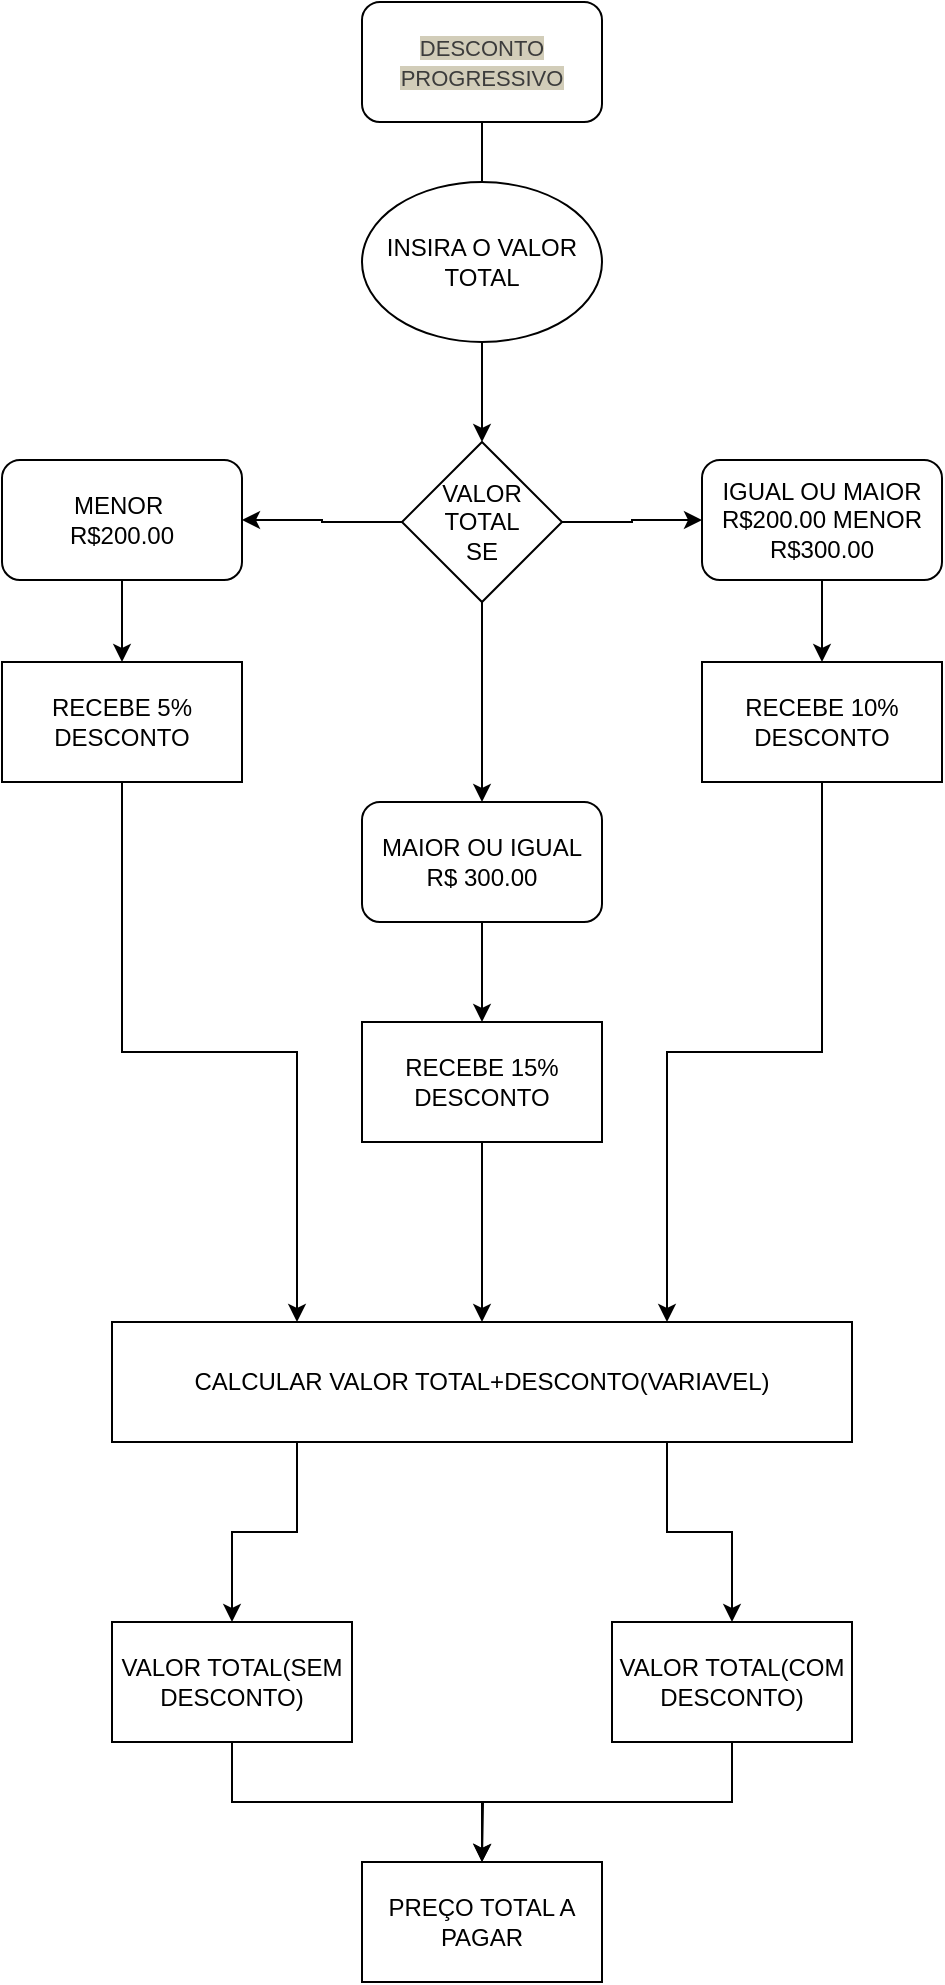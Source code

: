 <mxfile version="24.7.10">
  <diagram name="Página-1" id="yytNhT0nvlnZiS-gLX5F">
    <mxGraphModel dx="1434" dy="1907" grid="1" gridSize="10" guides="1" tooltips="1" connect="1" arrows="1" fold="1" page="1" pageScale="1" pageWidth="827" pageHeight="1169" math="0" shadow="0">
      <root>
        <mxCell id="0" />
        <mxCell id="1" parent="0" />
        <mxCell id="7jsGjqTthMeM8hmRn1to-34" value="" style="edgeStyle=orthogonalEdgeStyle;rounded=0;orthogonalLoop=1;jettySize=auto;html=1;" edge="1" parent="1" source="7jsGjqTthMeM8hmRn1to-1" target="7jsGjqTthMeM8hmRn1to-6">
          <mxGeometry relative="1" as="geometry" />
        </mxCell>
        <mxCell id="7jsGjqTthMeM8hmRn1to-1" value="&lt;span style=&quot;color: rgb(60, 60, 60); font-family: tahoma, sans-serif; font-size: 11px; text-align: justify; background-color: rgb(210, 205, 185);&quot;&gt;DESCONTO PROGRESSIVO&lt;/span&gt;" style="rounded=1;whiteSpace=wrap;html=1;" vertex="1" parent="1">
          <mxGeometry x="340" y="-50" width="120" height="60" as="geometry" />
        </mxCell>
        <mxCell id="7jsGjqTthMeM8hmRn1to-9" value="" style="edgeStyle=orthogonalEdgeStyle;rounded=0;orthogonalLoop=1;jettySize=auto;html=1;" edge="1" parent="1" source="7jsGjqTthMeM8hmRn1to-6" target="7jsGjqTthMeM8hmRn1to-8">
          <mxGeometry relative="1" as="geometry" />
        </mxCell>
        <mxCell id="7jsGjqTthMeM8hmRn1to-10" value="" style="edgeStyle=orthogonalEdgeStyle;rounded=0;orthogonalLoop=1;jettySize=auto;html=1;" edge="1" parent="1" source="7jsGjqTthMeM8hmRn1to-6" target="7jsGjqTthMeM8hmRn1to-7">
          <mxGeometry relative="1" as="geometry" />
        </mxCell>
        <mxCell id="7jsGjqTthMeM8hmRn1to-20" value="" style="edgeStyle=orthogonalEdgeStyle;rounded=0;orthogonalLoop=1;jettySize=auto;html=1;" edge="1" parent="1" source="7jsGjqTthMeM8hmRn1to-6">
          <mxGeometry relative="1" as="geometry">
            <mxPoint x="400" y="350" as="targetPoint" />
          </mxGeometry>
        </mxCell>
        <mxCell id="7jsGjqTthMeM8hmRn1to-6" value="VALOR TOTAL&lt;div&gt;SE&lt;/div&gt;" style="rhombus;whiteSpace=wrap;html=1;" vertex="1" parent="1">
          <mxGeometry x="360" y="170" width="80" height="80" as="geometry" />
        </mxCell>
        <mxCell id="7jsGjqTthMeM8hmRn1to-12" value="" style="edgeStyle=orthogonalEdgeStyle;rounded=0;orthogonalLoop=1;jettySize=auto;html=1;" edge="1" parent="1" source="7jsGjqTthMeM8hmRn1to-7" target="7jsGjqTthMeM8hmRn1to-11">
          <mxGeometry relative="1" as="geometry" />
        </mxCell>
        <mxCell id="7jsGjqTthMeM8hmRn1to-7" value="MENOR&amp;nbsp;&lt;div&gt;R$200.00&lt;/div&gt;" style="rounded=1;whiteSpace=wrap;html=1;" vertex="1" parent="1">
          <mxGeometry x="160" y="179" width="120" height="60" as="geometry" />
        </mxCell>
        <mxCell id="7jsGjqTthMeM8hmRn1to-18" value="" style="edgeStyle=orthogonalEdgeStyle;rounded=0;orthogonalLoop=1;jettySize=auto;html=1;" edge="1" parent="1" source="7jsGjqTthMeM8hmRn1to-8" target="7jsGjqTthMeM8hmRn1to-13">
          <mxGeometry relative="1" as="geometry" />
        </mxCell>
        <mxCell id="7jsGjqTthMeM8hmRn1to-8" value="IGUAL OU MAIOR R$200.00 MENOR R$300.00" style="rounded=1;whiteSpace=wrap;html=1;" vertex="1" parent="1">
          <mxGeometry x="510" y="179" width="120" height="60" as="geometry" />
        </mxCell>
        <mxCell id="7jsGjqTthMeM8hmRn1to-44" style="edgeStyle=orthogonalEdgeStyle;rounded=0;orthogonalLoop=1;jettySize=auto;html=1;exitX=0.5;exitY=1;exitDx=0;exitDy=0;entryX=0.25;entryY=0;entryDx=0;entryDy=0;" edge="1" parent="1" source="7jsGjqTthMeM8hmRn1to-11" target="7jsGjqTthMeM8hmRn1to-41">
          <mxGeometry relative="1" as="geometry" />
        </mxCell>
        <mxCell id="7jsGjqTthMeM8hmRn1to-11" value="RECEBE 5%&lt;div&gt;DESCONTO&lt;/div&gt;" style="rounded=0;whiteSpace=wrap;html=1;" vertex="1" parent="1">
          <mxGeometry x="160" y="280" width="120" height="60" as="geometry" />
        </mxCell>
        <mxCell id="7jsGjqTthMeM8hmRn1to-43" style="edgeStyle=orthogonalEdgeStyle;rounded=0;orthogonalLoop=1;jettySize=auto;html=1;exitX=0.5;exitY=1;exitDx=0;exitDy=0;entryX=0.75;entryY=0;entryDx=0;entryDy=0;" edge="1" parent="1" source="7jsGjqTthMeM8hmRn1to-13" target="7jsGjqTthMeM8hmRn1to-41">
          <mxGeometry relative="1" as="geometry" />
        </mxCell>
        <mxCell id="7jsGjqTthMeM8hmRn1to-13" value="RECEBE 10%&lt;div&gt;DESCONTO&lt;/div&gt;" style="rounded=0;whiteSpace=wrap;html=1;" vertex="1" parent="1">
          <mxGeometry x="510" y="280" width="120" height="60" as="geometry" />
        </mxCell>
        <mxCell id="7jsGjqTthMeM8hmRn1to-33" value="" style="edgeStyle=orthogonalEdgeStyle;rounded=0;orthogonalLoop=1;jettySize=auto;html=1;" edge="1" parent="1" source="7jsGjqTthMeM8hmRn1to-21" target="7jsGjqTthMeM8hmRn1to-32">
          <mxGeometry relative="1" as="geometry" />
        </mxCell>
        <mxCell id="7jsGjqTthMeM8hmRn1to-21" value="MAIOR OU IGUAL R$ 300.00" style="rounded=1;whiteSpace=wrap;html=1;" vertex="1" parent="1">
          <mxGeometry x="340" y="350" width="120" height="60" as="geometry" />
        </mxCell>
        <mxCell id="7jsGjqTthMeM8hmRn1to-45" style="edgeStyle=orthogonalEdgeStyle;rounded=0;orthogonalLoop=1;jettySize=auto;html=1;exitX=0.5;exitY=1;exitDx=0;exitDy=0;entryX=0.5;entryY=0;entryDx=0;entryDy=0;" edge="1" parent="1" source="7jsGjqTthMeM8hmRn1to-32" target="7jsGjqTthMeM8hmRn1to-41">
          <mxGeometry relative="1" as="geometry" />
        </mxCell>
        <mxCell id="7jsGjqTthMeM8hmRn1to-32" value="RECEBE 15%&lt;div&gt;DESCONTO&lt;/div&gt;" style="rounded=0;whiteSpace=wrap;html=1;" vertex="1" parent="1">
          <mxGeometry x="340" y="460" width="120" height="60" as="geometry" />
        </mxCell>
        <mxCell id="7jsGjqTthMeM8hmRn1to-35" value="INSIRA O VALOR&lt;div&gt;TOTAL&lt;/div&gt;" style="ellipse;whiteSpace=wrap;html=1;" vertex="1" parent="1">
          <mxGeometry x="340" y="40" width="120" height="80" as="geometry" />
        </mxCell>
        <mxCell id="7jsGjqTthMeM8hmRn1to-48" style="edgeStyle=orthogonalEdgeStyle;rounded=0;orthogonalLoop=1;jettySize=auto;html=1;exitX=0.25;exitY=1;exitDx=0;exitDy=0;entryX=0.5;entryY=0;entryDx=0;entryDy=0;" edge="1" parent="1" source="7jsGjqTthMeM8hmRn1to-41" target="7jsGjqTthMeM8hmRn1to-46">
          <mxGeometry relative="1" as="geometry" />
        </mxCell>
        <mxCell id="7jsGjqTthMeM8hmRn1to-49" style="edgeStyle=orthogonalEdgeStyle;rounded=0;orthogonalLoop=1;jettySize=auto;html=1;exitX=0.75;exitY=1;exitDx=0;exitDy=0;entryX=0.5;entryY=0;entryDx=0;entryDy=0;" edge="1" parent="1" source="7jsGjqTthMeM8hmRn1to-41" target="7jsGjqTthMeM8hmRn1to-47">
          <mxGeometry relative="1" as="geometry" />
        </mxCell>
        <mxCell id="7jsGjqTthMeM8hmRn1to-41" value="CALCULAR VALOR TOTAL+DESCONTO(VARIAVEL)" style="rounded=0;whiteSpace=wrap;html=1;" vertex="1" parent="1">
          <mxGeometry x="215" y="610" width="370" height="60" as="geometry" />
        </mxCell>
        <mxCell id="7jsGjqTthMeM8hmRn1to-51" style="edgeStyle=orthogonalEdgeStyle;rounded=0;orthogonalLoop=1;jettySize=auto;html=1;exitX=0.5;exitY=1;exitDx=0;exitDy=0;entryX=0.5;entryY=0;entryDx=0;entryDy=0;" edge="1" parent="1" source="7jsGjqTthMeM8hmRn1to-46" target="7jsGjqTthMeM8hmRn1to-50">
          <mxGeometry relative="1" as="geometry" />
        </mxCell>
        <mxCell id="7jsGjqTthMeM8hmRn1to-46" value="VALOR TOTAL(SEM DESCONTO)" style="rounded=0;whiteSpace=wrap;html=1;" vertex="1" parent="1">
          <mxGeometry x="215" y="760" width="120" height="60" as="geometry" />
        </mxCell>
        <mxCell id="7jsGjqTthMeM8hmRn1to-52" style="edgeStyle=orthogonalEdgeStyle;rounded=0;orthogonalLoop=1;jettySize=auto;html=1;exitX=0.5;exitY=1;exitDx=0;exitDy=0;" edge="1" parent="1" source="7jsGjqTthMeM8hmRn1to-47">
          <mxGeometry relative="1" as="geometry">
            <mxPoint x="400" y="880" as="targetPoint" />
          </mxGeometry>
        </mxCell>
        <mxCell id="7jsGjqTthMeM8hmRn1to-47" value="VALOR TOTAL(COM DESCONTO)" style="rounded=0;whiteSpace=wrap;html=1;" vertex="1" parent="1">
          <mxGeometry x="465" y="760" width="120" height="60" as="geometry" />
        </mxCell>
        <mxCell id="7jsGjqTthMeM8hmRn1to-50" value="PREÇO TOTAL A PAGAR" style="rounded=0;whiteSpace=wrap;html=1;" vertex="1" parent="1">
          <mxGeometry x="340" y="880" width="120" height="60" as="geometry" />
        </mxCell>
      </root>
    </mxGraphModel>
  </diagram>
</mxfile>

